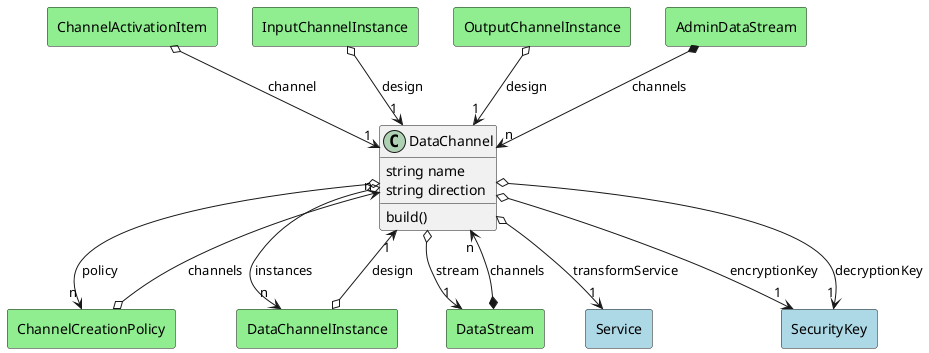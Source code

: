 @startuml

class "DataChannel" as Model {
 string name
 string direction

 build()
 
}

rectangle "Service" as Service #lightblue {
}

Model o--> "1" Service : transformService


rectangle "ChannelCreationPolicy" as ChannelCreationPolicy #lightblue {
}

Model o--> "n" ChannelCreationPolicy : policy


rectangle "DataChannelInstance" as DataChannelInstance #lightblue {
}

Model o--> "n" DataChannelInstance : instances


rectangle "DataStream" as DataStream #lightblue {
}

Model o--> "1" DataStream : stream


rectangle "SecurityKey" as SecurityKey #lightblue {
}

Model o--> "1" SecurityKey : encryptionKey


rectangle "SecurityKey" as SecurityKey #lightblue {
}

Model o--> "1" SecurityKey : decryptionKey




    rectangle "ChannelActivationItem" as ChannelActivationItem #lightgreen {
    }
    
        ChannelActivationItem   o--> "1" Model : "channel"
    
    rectangle "ChannelCreationPolicy" as ChannelCreationPolicy #lightgreen {
    }
    
        ChannelCreationPolicy   o--> "n" Model : "channels"
    
    rectangle "DataChannelInstance" as DataChannelInstance #lightgreen {
    }
    
        DataChannelInstance   o--> "1" Model : "design"
    
    rectangle "DataStream" as DataStream #lightgreen {
    }
    
        DataStream   *--> "n" Model : "channels"
    
    rectangle "InputChannelInstance" as InputChannelInstance #lightgreen {
    }
    
        InputChannelInstance   o--> "1" Model : "design"
    
    rectangle "OutputChannelInstance" as OutputChannelInstance #lightgreen {
    }
    
        OutputChannelInstance   o--> "1" Model : "design"
    
    rectangle "AdminDataStream" as AdminDataStream #lightgreen {
    }
    
        AdminDataStream   *--> "n" Model : "channels"
    

@enduml
